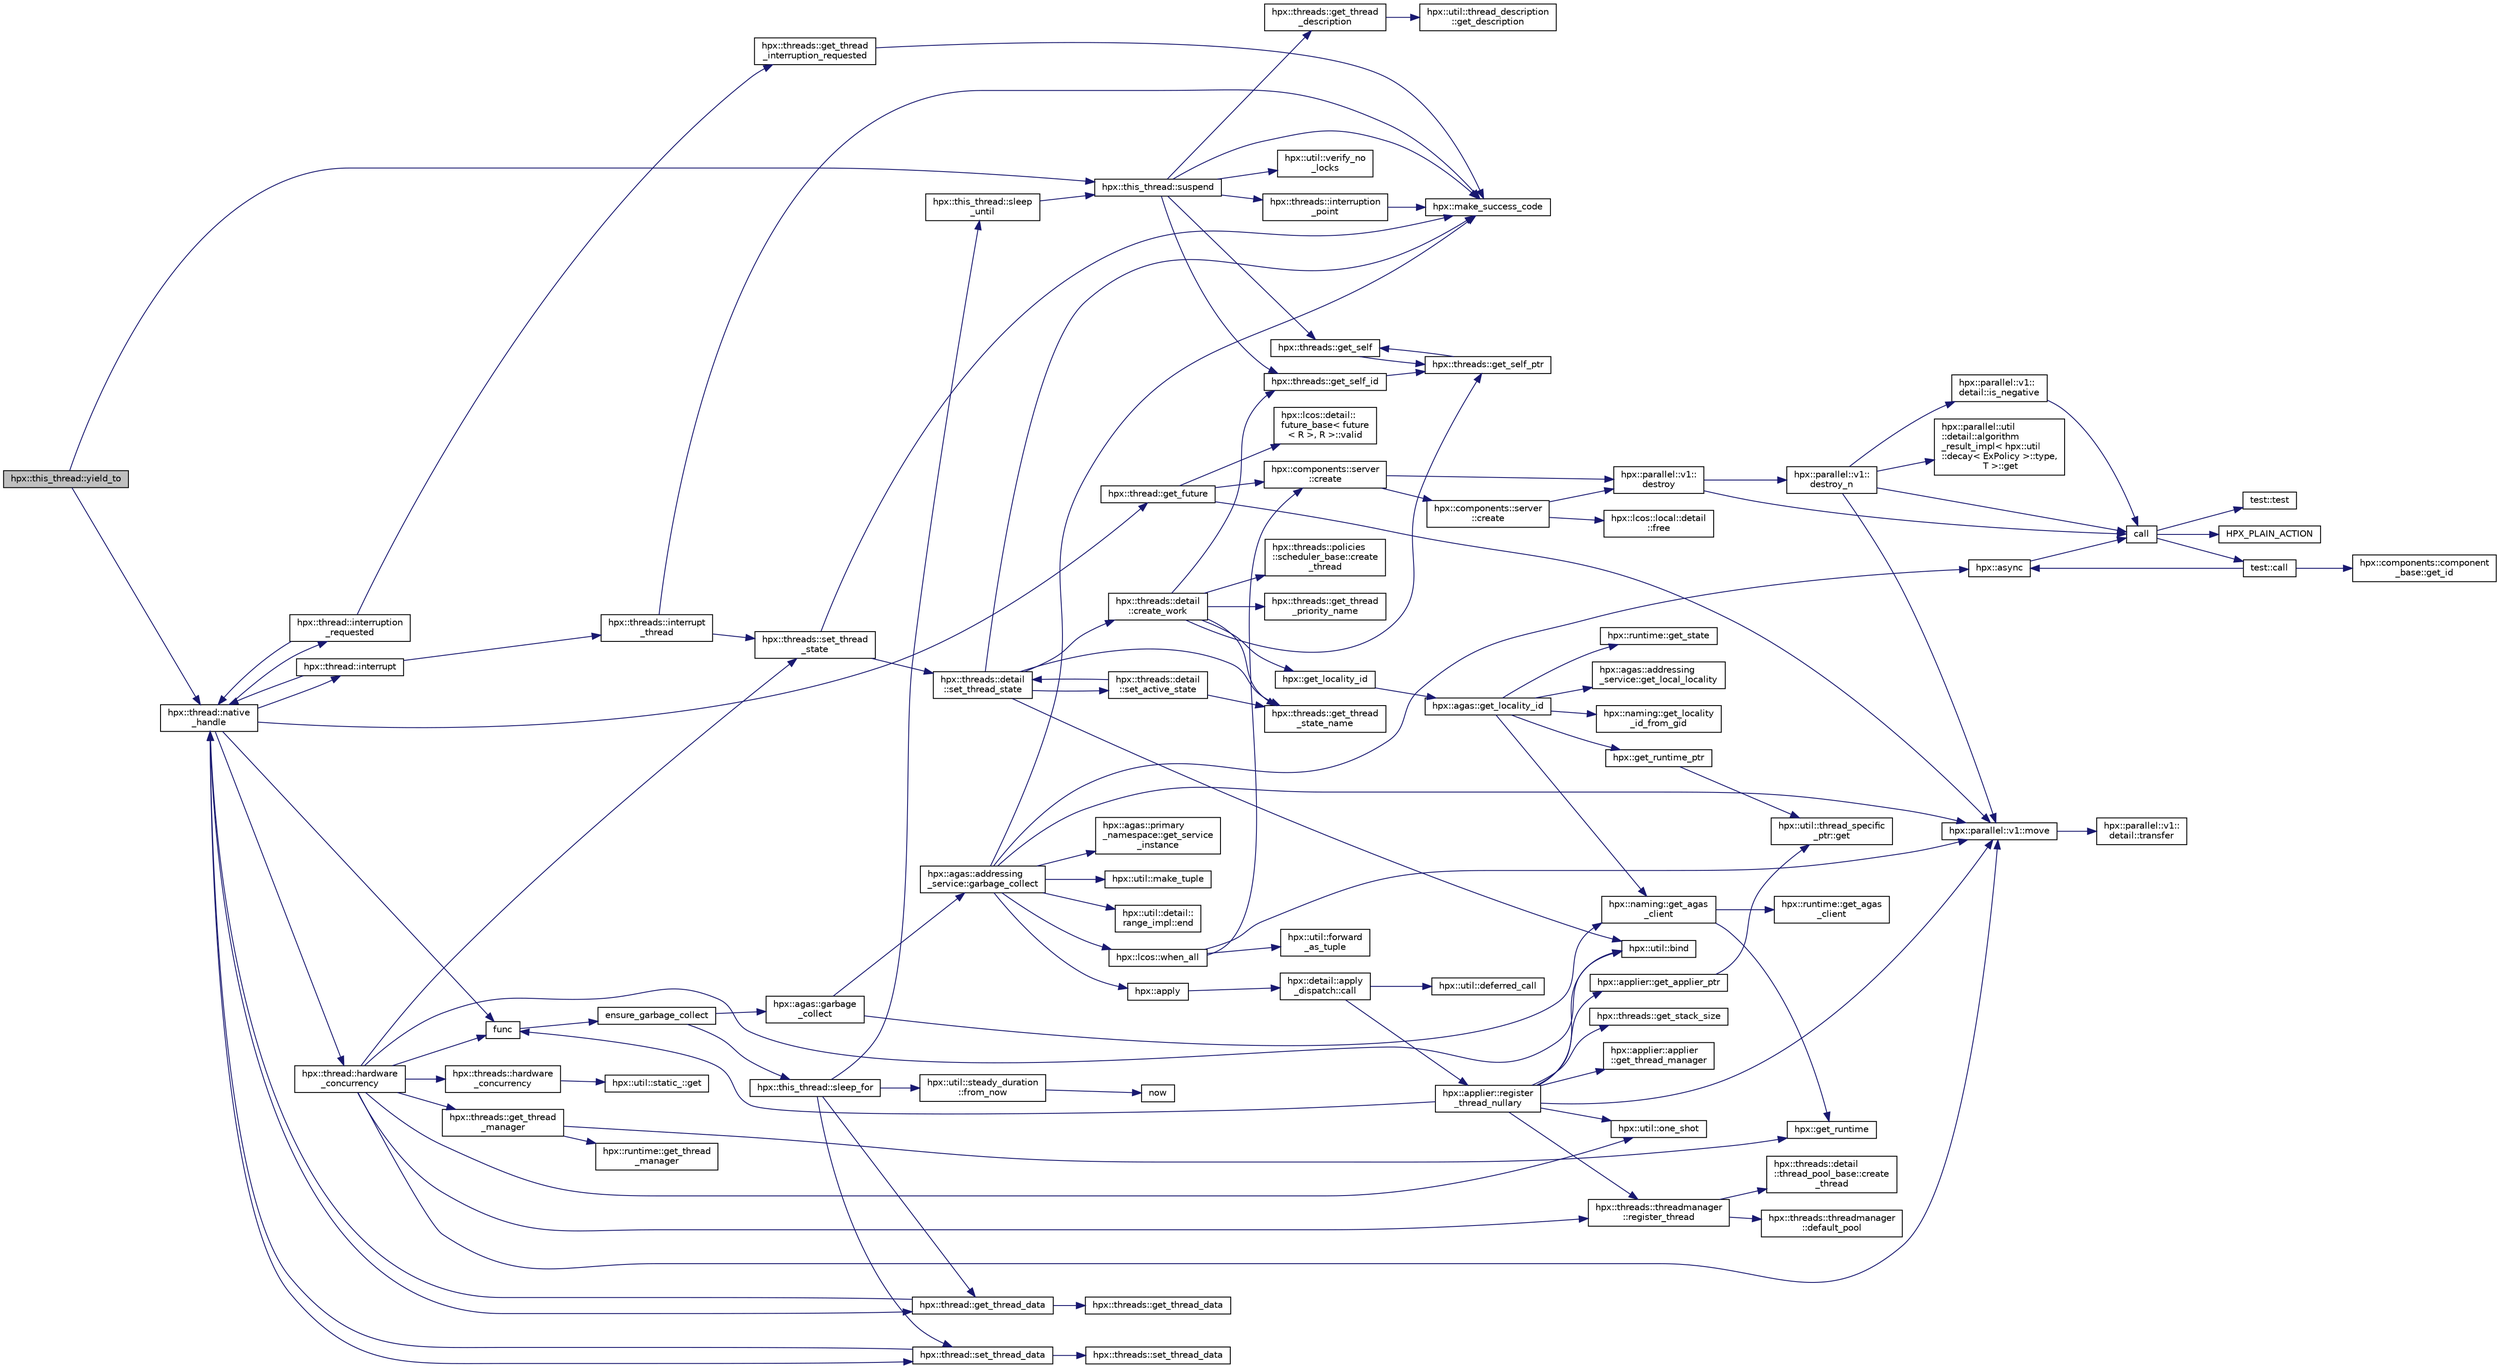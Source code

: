 digraph "hpx::this_thread::yield_to"
{
  edge [fontname="Helvetica",fontsize="10",labelfontname="Helvetica",labelfontsize="10"];
  node [fontname="Helvetica",fontsize="10",shape=record];
  rankdir="LR";
  Node2669 [label="hpx::this_thread::yield_to",height=0.2,width=0.4,color="black", fillcolor="grey75", style="filled", fontcolor="black"];
  Node2669 -> Node2670 [color="midnightblue",fontsize="10",style="solid",fontname="Helvetica"];
  Node2670 [label="hpx::this_thread::suspend",height=0.2,width=0.4,color="black", fillcolor="white", style="filled",URL="$d9/d52/namespacehpx_1_1this__thread.html#aca220026fb3014c0881d129fe31c0073"];
  Node2670 -> Node2671 [color="midnightblue",fontsize="10",style="solid",fontname="Helvetica"];
  Node2671 [label="hpx::threads::get_self",height=0.2,width=0.4,color="black", fillcolor="white", style="filled",URL="$d7/d28/namespacehpx_1_1threads.html#a07daf4d6d29233f20d66d41ab7b5b8e8"];
  Node2671 -> Node2672 [color="midnightblue",fontsize="10",style="solid",fontname="Helvetica"];
  Node2672 [label="hpx::threads::get_self_ptr",height=0.2,width=0.4,color="black", fillcolor="white", style="filled",URL="$d7/d28/namespacehpx_1_1threads.html#a22877ae347ad884cde3a51397dad6c53"];
  Node2672 -> Node2671 [color="midnightblue",fontsize="10",style="solid",fontname="Helvetica"];
  Node2670 -> Node2673 [color="midnightblue",fontsize="10",style="solid",fontname="Helvetica"];
  Node2673 [label="hpx::threads::get_self_id",height=0.2,width=0.4,color="black", fillcolor="white", style="filled",URL="$d7/d28/namespacehpx_1_1threads.html#afafe0f900b9fac3d4ed3c747625c1cfe"];
  Node2673 -> Node2672 [color="midnightblue",fontsize="10",style="solid",fontname="Helvetica"];
  Node2670 -> Node2674 [color="midnightblue",fontsize="10",style="solid",fontname="Helvetica"];
  Node2674 [label="hpx::threads::interruption\l_point",height=0.2,width=0.4,color="black", fillcolor="white", style="filled",URL="$d7/d28/namespacehpx_1_1threads.html#ada6ec56a12b050707311d8c628089059"];
  Node2674 -> Node2675 [color="midnightblue",fontsize="10",style="solid",fontname="Helvetica"];
  Node2675 [label="hpx::make_success_code",height=0.2,width=0.4,color="black", fillcolor="white", style="filled",URL="$d8/d83/namespacehpx.html#a0e8512a8f49e2a6c8185061181419d8f",tooltip="Returns error_code(hpx::success, \"success\", mode). "];
  Node2670 -> Node2676 [color="midnightblue",fontsize="10",style="solid",fontname="Helvetica"];
  Node2676 [label="hpx::util::verify_no\l_locks",height=0.2,width=0.4,color="black", fillcolor="white", style="filled",URL="$df/dad/namespacehpx_1_1util.html#ae0e1837ee6f09b79b26c2e788d2e9fc9"];
  Node2670 -> Node2677 [color="midnightblue",fontsize="10",style="solid",fontname="Helvetica"];
  Node2677 [label="hpx::threads::get_thread\l_description",height=0.2,width=0.4,color="black", fillcolor="white", style="filled",URL="$d7/d28/namespacehpx_1_1threads.html#a42fc18a7a680f4e8bc633a4b4c956701"];
  Node2677 -> Node2678 [color="midnightblue",fontsize="10",style="solid",fontname="Helvetica"];
  Node2678 [label="hpx::util::thread_description\l::get_description",height=0.2,width=0.4,color="black", fillcolor="white", style="filled",URL="$df/d9e/structhpx_1_1util_1_1thread__description.html#a8c834e14eca6eb228188022577f9f952"];
  Node2670 -> Node2675 [color="midnightblue",fontsize="10",style="solid",fontname="Helvetica"];
  Node2669 -> Node2679 [color="midnightblue",fontsize="10",style="solid",fontname="Helvetica"];
  Node2679 [label="hpx::thread::native\l_handle",height=0.2,width=0.4,color="black", fillcolor="white", style="filled",URL="$de/d9b/classhpx_1_1thread.html#acf48190d264ab64c1c4ec99d0b421b5a"];
  Node2679 -> Node2680 [color="midnightblue",fontsize="10",style="solid",fontname="Helvetica"];
  Node2680 [label="hpx::thread::hardware\l_concurrency",height=0.2,width=0.4,color="black", fillcolor="white", style="filled",URL="$de/d9b/classhpx_1_1thread.html#a8e4fff210e02485ba493bc3a2a956c03"];
  Node2680 -> Node2681 [color="midnightblue",fontsize="10",style="solid",fontname="Helvetica"];
  Node2681 [label="hpx::threads::hardware\l_concurrency",height=0.2,width=0.4,color="black", fillcolor="white", style="filled",URL="$d7/d28/namespacehpx_1_1threads.html#aa8752a235478d2ad7b5ac467b63ab527"];
  Node2681 -> Node2682 [color="midnightblue",fontsize="10",style="solid",fontname="Helvetica"];
  Node2682 [label="hpx::util::static_::get",height=0.2,width=0.4,color="black", fillcolor="white", style="filled",URL="$d3/dbb/structhpx_1_1util_1_1static__.html#a2967c633948a3bf17a3b5405ef5a8318"];
  Node2680 -> Node2683 [color="midnightblue",fontsize="10",style="solid",fontname="Helvetica"];
  Node2683 [label="func",height=0.2,width=0.4,color="black", fillcolor="white", style="filled",URL="$d8/dfd/id__type__ref__counting__1032_8cpp.html#ab811b86ea5107ffb3351fcaa29d2c652"];
  Node2683 -> Node2684 [color="midnightblue",fontsize="10",style="solid",fontname="Helvetica"];
  Node2684 [label="ensure_garbage_collect",height=0.2,width=0.4,color="black", fillcolor="white", style="filled",URL="$d8/dfd/id__type__ref__counting__1032_8cpp.html#a5264b94bf7c262ac0e521fb290d476d5"];
  Node2684 -> Node2685 [color="midnightblue",fontsize="10",style="solid",fontname="Helvetica"];
  Node2685 [label="hpx::this_thread::sleep_for",height=0.2,width=0.4,color="black", fillcolor="white", style="filled",URL="$d9/d52/namespacehpx_1_1this__thread.html#afc042a5a5fa52eef2d1d177a343435cf"];
  Node2685 -> Node2686 [color="midnightblue",fontsize="10",style="solid",fontname="Helvetica"];
  Node2686 [label="hpx::this_thread::sleep\l_until",height=0.2,width=0.4,color="black", fillcolor="white", style="filled",URL="$d9/d52/namespacehpx_1_1this__thread.html#ae12a853980115b23ff0ab8ca06622658"];
  Node2686 -> Node2670 [color="midnightblue",fontsize="10",style="solid",fontname="Helvetica"];
  Node2685 -> Node2687 [color="midnightblue",fontsize="10",style="solid",fontname="Helvetica"];
  Node2687 [label="hpx::util::steady_duration\l::from_now",height=0.2,width=0.4,color="black", fillcolor="white", style="filled",URL="$d9/d4f/classhpx_1_1util_1_1steady__duration.html#a0132206d767cd0f7395507b40111a153"];
  Node2687 -> Node2688 [color="midnightblue",fontsize="10",style="solid",fontname="Helvetica"];
  Node2688 [label="now",height=0.2,width=0.4,color="black", fillcolor="white", style="filled",URL="$de/db3/1d__stencil__1__omp_8cpp.html#a89e9667753dccfac455bd37a7a3a7b16"];
  Node2685 -> Node2689 [color="midnightblue",fontsize="10",style="solid",fontname="Helvetica"];
  Node2689 [label="hpx::thread::get_thread_data",height=0.2,width=0.4,color="black", fillcolor="white", style="filled",URL="$de/d9b/classhpx_1_1thread.html#a4535ef82cec3b953d2c941d20e3e3904"];
  Node2689 -> Node2690 [color="midnightblue",fontsize="10",style="solid",fontname="Helvetica"];
  Node2690 [label="hpx::threads::get_thread_data",height=0.2,width=0.4,color="black", fillcolor="white", style="filled",URL="$d7/d28/namespacehpx_1_1threads.html#a8737931ff6303807225f735b2b384ae4"];
  Node2689 -> Node2679 [color="midnightblue",fontsize="10",style="solid",fontname="Helvetica"];
  Node2685 -> Node2691 [color="midnightblue",fontsize="10",style="solid",fontname="Helvetica"];
  Node2691 [label="hpx::thread::set_thread_data",height=0.2,width=0.4,color="black", fillcolor="white", style="filled",URL="$de/d9b/classhpx_1_1thread.html#a7317a3cf5251f3b33c990449570d4cea"];
  Node2691 -> Node2692 [color="midnightblue",fontsize="10",style="solid",fontname="Helvetica"];
  Node2692 [label="hpx::threads::set_thread_data",height=0.2,width=0.4,color="black", fillcolor="white", style="filled",URL="$d7/d28/namespacehpx_1_1threads.html#a00a625acc149fce3ae38e4340454acf7"];
  Node2691 -> Node2679 [color="midnightblue",fontsize="10",style="solid",fontname="Helvetica"];
  Node2684 -> Node2693 [color="midnightblue",fontsize="10",style="solid",fontname="Helvetica"];
  Node2693 [label="hpx::agas::garbage\l_collect",height=0.2,width=0.4,color="black", fillcolor="white", style="filled",URL="$dc/d54/namespacehpx_1_1agas.html#a951337adc4f9bd6df00a50737468e911"];
  Node2693 -> Node2694 [color="midnightblue",fontsize="10",style="solid",fontname="Helvetica"];
  Node2694 [label="hpx::naming::get_agas\l_client",height=0.2,width=0.4,color="black", fillcolor="white", style="filled",URL="$d4/dc9/namespacehpx_1_1naming.html#a0408fffd5d34b620712a801b0ae3b032"];
  Node2694 -> Node2695 [color="midnightblue",fontsize="10",style="solid",fontname="Helvetica"];
  Node2695 [label="hpx::get_runtime",height=0.2,width=0.4,color="black", fillcolor="white", style="filled",URL="$d8/d83/namespacehpx.html#aef902cc6c7dd3b9fbadf34d1e850a070"];
  Node2694 -> Node2696 [color="midnightblue",fontsize="10",style="solid",fontname="Helvetica"];
  Node2696 [label="hpx::runtime::get_agas\l_client",height=0.2,width=0.4,color="black", fillcolor="white", style="filled",URL="$d0/d7b/classhpx_1_1runtime.html#aeb5dddd30d6b9861669af8ad44d1a96a"];
  Node2693 -> Node2697 [color="midnightblue",fontsize="10",style="solid",fontname="Helvetica"];
  Node2697 [label="hpx::agas::addressing\l_service::garbage_collect",height=0.2,width=0.4,color="black", fillcolor="white", style="filled",URL="$db/d58/structhpx_1_1agas_1_1addressing__service.html#a87dcae0eacf6e62d5103ebf516d86f63"];
  Node2697 -> Node2675 [color="midnightblue",fontsize="10",style="solid",fontname="Helvetica"];
  Node2697 -> Node2698 [color="midnightblue",fontsize="10",style="solid",fontname="Helvetica"];
  Node2698 [label="hpx::agas::primary\l_namespace::get_service\l_instance",height=0.2,width=0.4,color="black", fillcolor="white", style="filled",URL="$d1/d43/structhpx_1_1agas_1_1primary__namespace.html#a7630ff0f30ff8c23b13b4672c5350e2e"];
  Node2697 -> Node2699 [color="midnightblue",fontsize="10",style="solid",fontname="Helvetica"];
  Node2699 [label="hpx::util::make_tuple",height=0.2,width=0.4,color="black", fillcolor="white", style="filled",URL="$df/dad/namespacehpx_1_1util.html#a06fa74211a987d208e013f400a9f5328"];
  Node2697 -> Node2700 [color="midnightblue",fontsize="10",style="solid",fontname="Helvetica"];
  Node2700 [label="hpx::util::detail::\lrange_impl::end",height=0.2,width=0.4,color="black", fillcolor="white", style="filled",URL="$d4/d4a/namespacehpx_1_1util_1_1detail_1_1range__impl.html#afb2ea48b0902f52ee4d8b764807b4316"];
  Node2697 -> Node2701 [color="midnightblue",fontsize="10",style="solid",fontname="Helvetica"];
  Node2701 [label="hpx::apply",height=0.2,width=0.4,color="black", fillcolor="white", style="filled",URL="$d8/d83/namespacehpx.html#aa87762f0db0731d385f3fdfdb25d59fc"];
  Node2701 -> Node2702 [color="midnightblue",fontsize="10",style="solid",fontname="Helvetica"];
  Node2702 [label="hpx::detail::apply\l_dispatch::call",height=0.2,width=0.4,color="black", fillcolor="white", style="filled",URL="$db/de8/structhpx_1_1detail_1_1apply__dispatch.html#a0755fab16d281e74bcff0f8045be9459"];
  Node2702 -> Node2703 [color="midnightblue",fontsize="10",style="solid",fontname="Helvetica"];
  Node2703 [label="hpx::applier::register\l_thread_nullary",height=0.2,width=0.4,color="black", fillcolor="white", style="filled",URL="$d8/dcb/namespacehpx_1_1applier.html#a401cd1145927e58d74d1eb52aaccd936"];
  Node2703 -> Node2704 [color="midnightblue",fontsize="10",style="solid",fontname="Helvetica"];
  Node2704 [label="hpx::applier::get_applier_ptr",height=0.2,width=0.4,color="black", fillcolor="white", style="filled",URL="$d8/dcb/namespacehpx_1_1applier.html#a617483cf2b77ad3a0aa428ade7b35299"];
  Node2704 -> Node2705 [color="midnightblue",fontsize="10",style="solid",fontname="Helvetica"];
  Node2705 [label="hpx::util::thread_specific\l_ptr::get",height=0.2,width=0.4,color="black", fillcolor="white", style="filled",URL="$d4/d4c/structhpx_1_1util_1_1thread__specific__ptr.html#a3b27d8520710478aa41d1f74206bdba9"];
  Node2703 -> Node2683 [color="midnightblue",fontsize="10",style="solid",fontname="Helvetica"];
  Node2703 -> Node2706 [color="midnightblue",fontsize="10",style="solid",fontname="Helvetica"];
  Node2706 [label="hpx::util::bind",height=0.2,width=0.4,color="black", fillcolor="white", style="filled",URL="$df/dad/namespacehpx_1_1util.html#ad844caedf82a0173d6909d910c3e48c6"];
  Node2703 -> Node2707 [color="midnightblue",fontsize="10",style="solid",fontname="Helvetica"];
  Node2707 [label="hpx::util::one_shot",height=0.2,width=0.4,color="black", fillcolor="white", style="filled",URL="$df/dad/namespacehpx_1_1util.html#a273e61be42a72415291e0ec0a4f28c7a"];
  Node2703 -> Node2708 [color="midnightblue",fontsize="10",style="solid",fontname="Helvetica"];
  Node2708 [label="hpx::parallel::v1::move",height=0.2,width=0.4,color="black", fillcolor="white", style="filled",URL="$db/db9/namespacehpx_1_1parallel_1_1v1.html#aa7c4ede081ce786c9d1eb1adff495cfc"];
  Node2708 -> Node2709 [color="midnightblue",fontsize="10",style="solid",fontname="Helvetica"];
  Node2709 [label="hpx::parallel::v1::\ldetail::transfer",height=0.2,width=0.4,color="black", fillcolor="white", style="filled",URL="$d2/ddd/namespacehpx_1_1parallel_1_1v1_1_1detail.html#ab1b56a05e1885ca7cc7ffa1804dd2f3c"];
  Node2703 -> Node2710 [color="midnightblue",fontsize="10",style="solid",fontname="Helvetica"];
  Node2710 [label="hpx::threads::get_stack_size",height=0.2,width=0.4,color="black", fillcolor="white", style="filled",URL="$d7/d28/namespacehpx_1_1threads.html#af597241b3c2785150be206737ca04aa6",tooltip="The get_stack_size function is part of the thread related API. It. "];
  Node2703 -> Node2711 [color="midnightblue",fontsize="10",style="solid",fontname="Helvetica"];
  Node2711 [label="hpx::applier::applier\l::get_thread_manager",height=0.2,width=0.4,color="black", fillcolor="white", style="filled",URL="$da/dcb/classhpx_1_1applier_1_1applier.html#acc36d583973701e573be39da97bba866",tooltip="Access the thread-manager instance associated with this applier. "];
  Node2703 -> Node2712 [color="midnightblue",fontsize="10",style="solid",fontname="Helvetica"];
  Node2712 [label="hpx::threads::threadmanager\l::register_thread",height=0.2,width=0.4,color="black", fillcolor="white", style="filled",URL="$d5/daa/classhpx_1_1threads_1_1threadmanager.html#a7f79c7578e08a60ca45eb276ce8133d8"];
  Node2712 -> Node2713 [color="midnightblue",fontsize="10",style="solid",fontname="Helvetica"];
  Node2713 [label="hpx::threads::threadmanager\l::default_pool",height=0.2,width=0.4,color="black", fillcolor="white", style="filled",URL="$d5/daa/classhpx_1_1threads_1_1threadmanager.html#a851f067d03b5dd1c5e6a9a6a841e05df"];
  Node2712 -> Node2714 [color="midnightblue",fontsize="10",style="solid",fontname="Helvetica"];
  Node2714 [label="hpx::threads::detail\l::thread_pool_base::create\l_thread",height=0.2,width=0.4,color="black", fillcolor="white", style="filled",URL="$de/dae/classhpx_1_1threads_1_1detail_1_1thread__pool__base.html#ad35d3779eef6f4528e62a26d71b34b34"];
  Node2702 -> Node2715 [color="midnightblue",fontsize="10",style="solid",fontname="Helvetica"];
  Node2715 [label="hpx::util::deferred_call",height=0.2,width=0.4,color="black", fillcolor="white", style="filled",URL="$df/dad/namespacehpx_1_1util.html#acdded623c658a7a3436f7e76bc9d881c"];
  Node2697 -> Node2708 [color="midnightblue",fontsize="10",style="solid",fontname="Helvetica"];
  Node2697 -> Node2716 [color="midnightblue",fontsize="10",style="solid",fontname="Helvetica"];
  Node2716 [label="hpx::async",height=0.2,width=0.4,color="black", fillcolor="white", style="filled",URL="$d8/d83/namespacehpx.html#acb7d8e37b73b823956ce144f9a57eaa4"];
  Node2716 -> Node2717 [color="midnightblue",fontsize="10",style="solid",fontname="Helvetica"];
  Node2717 [label="call",height=0.2,width=0.4,color="black", fillcolor="white", style="filled",URL="$d2/d67/promise__1620_8cpp.html#a58357f0b82bc761e1d0b9091ed563a70"];
  Node2717 -> Node2718 [color="midnightblue",fontsize="10",style="solid",fontname="Helvetica"];
  Node2718 [label="test::test",height=0.2,width=0.4,color="black", fillcolor="white", style="filled",URL="$d8/d89/structtest.html#ab42d5ece712d716b04cb3f686f297a26"];
  Node2717 -> Node2719 [color="midnightblue",fontsize="10",style="solid",fontname="Helvetica"];
  Node2719 [label="HPX_PLAIN_ACTION",height=0.2,width=0.4,color="black", fillcolor="white", style="filled",URL="$d2/d67/promise__1620_8cpp.html#ab96aab827a4b1fcaf66cfe0ba83fef23"];
  Node2717 -> Node2720 [color="midnightblue",fontsize="10",style="solid",fontname="Helvetica"];
  Node2720 [label="test::call",height=0.2,width=0.4,color="black", fillcolor="white", style="filled",URL="$d8/d89/structtest.html#aeb29e7ed6518b9426ccf1344c52620ae"];
  Node2720 -> Node2716 [color="midnightblue",fontsize="10",style="solid",fontname="Helvetica"];
  Node2720 -> Node2721 [color="midnightblue",fontsize="10",style="solid",fontname="Helvetica"];
  Node2721 [label="hpx::components::component\l_base::get_id",height=0.2,width=0.4,color="black", fillcolor="white", style="filled",URL="$d2/de6/classhpx_1_1components_1_1component__base.html#a4c8fd93514039bdf01c48d66d82b19cd"];
  Node2697 -> Node2722 [color="midnightblue",fontsize="10",style="solid",fontname="Helvetica"];
  Node2722 [label="hpx::lcos::when_all",height=0.2,width=0.4,color="black", fillcolor="white", style="filled",URL="$d2/dc9/namespacehpx_1_1lcos.html#a1a6fb024d8690923fb185d5aee204d54"];
  Node2722 -> Node2723 [color="midnightblue",fontsize="10",style="solid",fontname="Helvetica"];
  Node2723 [label="hpx::util::forward\l_as_tuple",height=0.2,width=0.4,color="black", fillcolor="white", style="filled",URL="$df/dad/namespacehpx_1_1util.html#ab7c31e3f24c3302a4f67b6735a6fa597"];
  Node2722 -> Node2708 [color="midnightblue",fontsize="10",style="solid",fontname="Helvetica"];
  Node2722 -> Node2724 [color="midnightblue",fontsize="10",style="solid",fontname="Helvetica"];
  Node2724 [label="hpx::components::server\l::create",height=0.2,width=0.4,color="black", fillcolor="white", style="filled",URL="$d2/da2/namespacehpx_1_1components_1_1server.html#ac776c89f3d68ceb910e8cee9fa937ab4",tooltip="Create arrays of components using their default constructor. "];
  Node2724 -> Node2725 [color="midnightblue",fontsize="10",style="solid",fontname="Helvetica"];
  Node2725 [label="hpx::components::server\l::create",height=0.2,width=0.4,color="black", fillcolor="white", style="filled",URL="$d2/da2/namespacehpx_1_1components_1_1server.html#a77d26de181c97b444565e230577981bd"];
  Node2725 -> Node2726 [color="midnightblue",fontsize="10",style="solid",fontname="Helvetica"];
  Node2726 [label="hpx::lcos::local::detail\l::free",height=0.2,width=0.4,color="black", fillcolor="white", style="filled",URL="$d4/dcb/namespacehpx_1_1lcos_1_1local_1_1detail.html#a55a940f019734e9bb045dc123cd80e48"];
  Node2725 -> Node2727 [color="midnightblue",fontsize="10",style="solid",fontname="Helvetica"];
  Node2727 [label="hpx::parallel::v1::\ldestroy",height=0.2,width=0.4,color="black", fillcolor="white", style="filled",URL="$db/db9/namespacehpx_1_1parallel_1_1v1.html#acf303558375048e8a7cc9a2c2e09477f"];
  Node2727 -> Node2717 [color="midnightblue",fontsize="10",style="solid",fontname="Helvetica"];
  Node2727 -> Node2728 [color="midnightblue",fontsize="10",style="solid",fontname="Helvetica"];
  Node2728 [label="hpx::parallel::v1::\ldestroy_n",height=0.2,width=0.4,color="black", fillcolor="white", style="filled",URL="$db/db9/namespacehpx_1_1parallel_1_1v1.html#a71d0691132a300690163f5636bcd5bd3"];
  Node2728 -> Node2729 [color="midnightblue",fontsize="10",style="solid",fontname="Helvetica"];
  Node2729 [label="hpx::parallel::v1::\ldetail::is_negative",height=0.2,width=0.4,color="black", fillcolor="white", style="filled",URL="$d2/ddd/namespacehpx_1_1parallel_1_1v1_1_1detail.html#adf2e40fc4b20ad0fd442ee3118a4d527"];
  Node2729 -> Node2717 [color="midnightblue",fontsize="10",style="solid",fontname="Helvetica"];
  Node2728 -> Node2730 [color="midnightblue",fontsize="10",style="solid",fontname="Helvetica"];
  Node2730 [label="hpx::parallel::util\l::detail::algorithm\l_result_impl\< hpx::util\l::decay\< ExPolicy \>::type,\l T \>::get",height=0.2,width=0.4,color="black", fillcolor="white", style="filled",URL="$d2/d42/structhpx_1_1parallel_1_1util_1_1detail_1_1algorithm__result__impl.html#ab5b051e8ec74eff5e0e62fd63f5d377e"];
  Node2728 -> Node2708 [color="midnightblue",fontsize="10",style="solid",fontname="Helvetica"];
  Node2728 -> Node2717 [color="midnightblue",fontsize="10",style="solid",fontname="Helvetica"];
  Node2724 -> Node2727 [color="midnightblue",fontsize="10",style="solid",fontname="Helvetica"];
  Node2680 -> Node2706 [color="midnightblue",fontsize="10",style="solid",fontname="Helvetica"];
  Node2680 -> Node2707 [color="midnightblue",fontsize="10",style="solid",fontname="Helvetica"];
  Node2680 -> Node2708 [color="midnightblue",fontsize="10",style="solid",fontname="Helvetica"];
  Node2680 -> Node2731 [color="midnightblue",fontsize="10",style="solid",fontname="Helvetica"];
  Node2731 [label="hpx::threads::get_thread\l_manager",height=0.2,width=0.4,color="black", fillcolor="white", style="filled",URL="$d7/d28/namespacehpx_1_1threads.html#a076973c3a53beadde7d967e22c4f6cce"];
  Node2731 -> Node2695 [color="midnightblue",fontsize="10",style="solid",fontname="Helvetica"];
  Node2731 -> Node2732 [color="midnightblue",fontsize="10",style="solid",fontname="Helvetica"];
  Node2732 [label="hpx::runtime::get_thread\l_manager",height=0.2,width=0.4,color="black", fillcolor="white", style="filled",URL="$d0/d7b/classhpx_1_1runtime.html#a865b12d57fcd44a8d3dda3e35414f563"];
  Node2680 -> Node2712 [color="midnightblue",fontsize="10",style="solid",fontname="Helvetica"];
  Node2680 -> Node2733 [color="midnightblue",fontsize="10",style="solid",fontname="Helvetica"];
  Node2733 [label="hpx::threads::set_thread\l_state",height=0.2,width=0.4,color="black", fillcolor="white", style="filled",URL="$d7/d28/namespacehpx_1_1threads.html#ac0690ad16ad778bcc79dcd727cc33025",tooltip="Set the thread state of the thread referenced by the thread_id id. "];
  Node2733 -> Node2675 [color="midnightblue",fontsize="10",style="solid",fontname="Helvetica"];
  Node2733 -> Node2734 [color="midnightblue",fontsize="10",style="solid",fontname="Helvetica"];
  Node2734 [label="hpx::threads::detail\l::set_thread_state",height=0.2,width=0.4,color="black", fillcolor="white", style="filled",URL="$d2/dd1/namespacehpx_1_1threads_1_1detail.html#af85ddc854c4a149bf1738eb1b111b9ab"];
  Node2734 -> Node2735 [color="midnightblue",fontsize="10",style="solid",fontname="Helvetica"];
  Node2735 [label="hpx::threads::get_thread\l_state_name",height=0.2,width=0.4,color="black", fillcolor="white", style="filled",URL="$d7/d28/namespacehpx_1_1threads.html#a26f91ea8d2195f165c033241c5cd11db"];
  Node2734 -> Node2675 [color="midnightblue",fontsize="10",style="solid",fontname="Helvetica"];
  Node2734 -> Node2706 [color="midnightblue",fontsize="10",style="solid",fontname="Helvetica"];
  Node2734 -> Node2736 [color="midnightblue",fontsize="10",style="solid",fontname="Helvetica"];
  Node2736 [label="hpx::threads::detail\l::set_active_state",height=0.2,width=0.4,color="black", fillcolor="white", style="filled",URL="$d2/dd1/namespacehpx_1_1threads_1_1detail.html#a45884a5bf04ad66a4f259231a3947e76"];
  Node2736 -> Node2735 [color="midnightblue",fontsize="10",style="solid",fontname="Helvetica"];
  Node2736 -> Node2734 [color="midnightblue",fontsize="10",style="solid",fontname="Helvetica"];
  Node2734 -> Node2737 [color="midnightblue",fontsize="10",style="solid",fontname="Helvetica"];
  Node2737 [label="hpx::threads::detail\l::create_work",height=0.2,width=0.4,color="black", fillcolor="white", style="filled",URL="$d2/dd1/namespacehpx_1_1threads_1_1detail.html#ae22384a3c1b1a1940032fad068fb54b1"];
  Node2737 -> Node2735 [color="midnightblue",fontsize="10",style="solid",fontname="Helvetica"];
  Node2737 -> Node2738 [color="midnightblue",fontsize="10",style="solid",fontname="Helvetica"];
  Node2738 [label="hpx::threads::get_thread\l_priority_name",height=0.2,width=0.4,color="black", fillcolor="white", style="filled",URL="$d7/d28/namespacehpx_1_1threads.html#a9c6b2fec0c1cf5b06ff83ce756ca6d42"];
  Node2737 -> Node2672 [color="midnightblue",fontsize="10",style="solid",fontname="Helvetica"];
  Node2737 -> Node2673 [color="midnightblue",fontsize="10",style="solid",fontname="Helvetica"];
  Node2737 -> Node2739 [color="midnightblue",fontsize="10",style="solid",fontname="Helvetica"];
  Node2739 [label="hpx::get_locality_id",height=0.2,width=0.4,color="black", fillcolor="white", style="filled",URL="$d8/d83/namespacehpx.html#a158d7c54a657bb364c1704033010697b",tooltip="Return the number of the locality this function is being called from. "];
  Node2739 -> Node2740 [color="midnightblue",fontsize="10",style="solid",fontname="Helvetica"];
  Node2740 [label="hpx::agas::get_locality_id",height=0.2,width=0.4,color="black", fillcolor="white", style="filled",URL="$dc/d54/namespacehpx_1_1agas.html#a491cc2ddecdf0f1a9129900caa6a4d3e"];
  Node2740 -> Node2741 [color="midnightblue",fontsize="10",style="solid",fontname="Helvetica"];
  Node2741 [label="hpx::get_runtime_ptr",height=0.2,width=0.4,color="black", fillcolor="white", style="filled",URL="$d8/d83/namespacehpx.html#af29daf2bb3e01b4d6495a1742b6cce64"];
  Node2741 -> Node2705 [color="midnightblue",fontsize="10",style="solid",fontname="Helvetica"];
  Node2740 -> Node2742 [color="midnightblue",fontsize="10",style="solid",fontname="Helvetica"];
  Node2742 [label="hpx::runtime::get_state",height=0.2,width=0.4,color="black", fillcolor="white", style="filled",URL="$d0/d7b/classhpx_1_1runtime.html#ab405f80e060dac95d624520f38b0524c"];
  Node2740 -> Node2694 [color="midnightblue",fontsize="10",style="solid",fontname="Helvetica"];
  Node2740 -> Node2743 [color="midnightblue",fontsize="10",style="solid",fontname="Helvetica"];
  Node2743 [label="hpx::agas::addressing\l_service::get_local_locality",height=0.2,width=0.4,color="black", fillcolor="white", style="filled",URL="$db/d58/structhpx_1_1agas_1_1addressing__service.html#ab52c19a37c2a7a006c6c15f90ad0539c"];
  Node2740 -> Node2744 [color="midnightblue",fontsize="10",style="solid",fontname="Helvetica"];
  Node2744 [label="hpx::naming::get_locality\l_id_from_gid",height=0.2,width=0.4,color="black", fillcolor="white", style="filled",URL="$d4/dc9/namespacehpx_1_1naming.html#a7fd43037784560bd04fda9b49e33529f"];
  Node2737 -> Node2745 [color="midnightblue",fontsize="10",style="solid",fontname="Helvetica"];
  Node2745 [label="hpx::threads::policies\l::scheduler_base::create\l_thread",height=0.2,width=0.4,color="black", fillcolor="white", style="filled",URL="$dd/d7e/structhpx_1_1threads_1_1policies_1_1scheduler__base.html#ad3b05cd7f363cc8e8410ce368c3794e0"];
  Node2679 -> Node2746 [color="midnightblue",fontsize="10",style="solid",fontname="Helvetica"];
  Node2746 [label="hpx::thread::interrupt",height=0.2,width=0.4,color="black", fillcolor="white", style="filled",URL="$de/d9b/classhpx_1_1thread.html#ac34d0d033aa743c476a79dbc2e1a8a39"];
  Node2746 -> Node2747 [color="midnightblue",fontsize="10",style="solid",fontname="Helvetica"];
  Node2747 [label="hpx::threads::interrupt\l_thread",height=0.2,width=0.4,color="black", fillcolor="white", style="filled",URL="$d7/d28/namespacehpx_1_1threads.html#a6bdda1a2aab61b9b13d274b5155d7e73"];
  Node2747 -> Node2675 [color="midnightblue",fontsize="10",style="solid",fontname="Helvetica"];
  Node2747 -> Node2733 [color="midnightblue",fontsize="10",style="solid",fontname="Helvetica"];
  Node2746 -> Node2679 [color="midnightblue",fontsize="10",style="solid",fontname="Helvetica"];
  Node2679 -> Node2748 [color="midnightblue",fontsize="10",style="solid",fontname="Helvetica"];
  Node2748 [label="hpx::thread::interruption\l_requested",height=0.2,width=0.4,color="black", fillcolor="white", style="filled",URL="$de/d9b/classhpx_1_1thread.html#a33276bb4c20bbb0b1978944e18ef71b8"];
  Node2748 -> Node2749 [color="midnightblue",fontsize="10",style="solid",fontname="Helvetica"];
  Node2749 [label="hpx::threads::get_thread\l_interruption_requested",height=0.2,width=0.4,color="black", fillcolor="white", style="filled",URL="$d7/d28/namespacehpx_1_1threads.html#ae64a7fdb8b5c8bac7be0c8282672a03b"];
  Node2749 -> Node2675 [color="midnightblue",fontsize="10",style="solid",fontname="Helvetica"];
  Node2748 -> Node2679 [color="midnightblue",fontsize="10",style="solid",fontname="Helvetica"];
  Node2679 -> Node2750 [color="midnightblue",fontsize="10",style="solid",fontname="Helvetica"];
  Node2750 [label="hpx::thread::get_future",height=0.2,width=0.4,color="black", fillcolor="white", style="filled",URL="$de/d9b/classhpx_1_1thread.html#a87fdb0d8da826366fc190ed224900a64"];
  Node2750 -> Node2751 [color="midnightblue",fontsize="10",style="solid",fontname="Helvetica"];
  Node2751 [label="hpx::lcos::detail::\lfuture_base\< future\l\< R \>, R \>::valid",height=0.2,width=0.4,color="black", fillcolor="white", style="filled",URL="$d5/dd7/classhpx_1_1lcos_1_1detail_1_1future__base.html#aaf7beb7374815614363033bd96573e75"];
  Node2750 -> Node2724 [color="midnightblue",fontsize="10",style="solid",fontname="Helvetica"];
  Node2750 -> Node2708 [color="midnightblue",fontsize="10",style="solid",fontname="Helvetica"];
  Node2679 -> Node2689 [color="midnightblue",fontsize="10",style="solid",fontname="Helvetica"];
  Node2679 -> Node2691 [color="midnightblue",fontsize="10",style="solid",fontname="Helvetica"];
  Node2679 -> Node2683 [color="midnightblue",fontsize="10",style="solid",fontname="Helvetica"];
}
